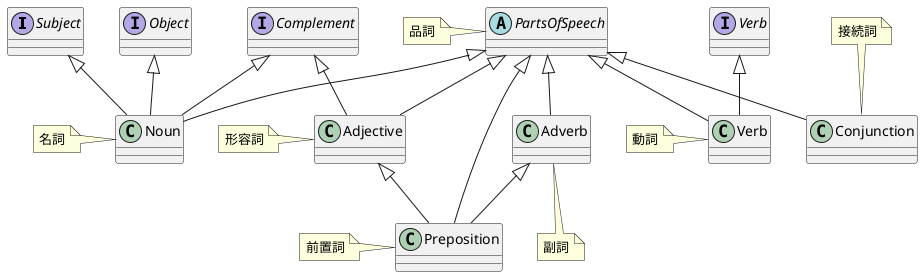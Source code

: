 @startuml Structure of English

interface Subject
interface "Verb" as IVerb
interface Object
interface Complement

abstract class PartsOfSpeech {
}
note left : 品詞

class Noun {
}
note left : 名詞

PartsOfSpeech <|-- Noun
Subject <|-- Noun
Object <|-- Noun
Complement <|-- Noun

class Verb {

}
note left : 動詞
PartsOfSpeech <|-- Verb
IVerb <|-- Verb

class Adjective {

}
note left : 形容詞
PartsOfSpeech <|-- Adjective
Complement <|-- Adjective

class Adverb {

}
note bottom : 副詞
PartsOfSpeech <|-- Adverb

class Preposition {

}
note left : 前置詞
PartsOfSpeech <|-- Preposition
Adjective <|-- Preposition
Adverb <|-- Preposition

class Conjunction {

}
note top : 接続詞
PartsOfSpeech <|-- Conjunction

@enduml